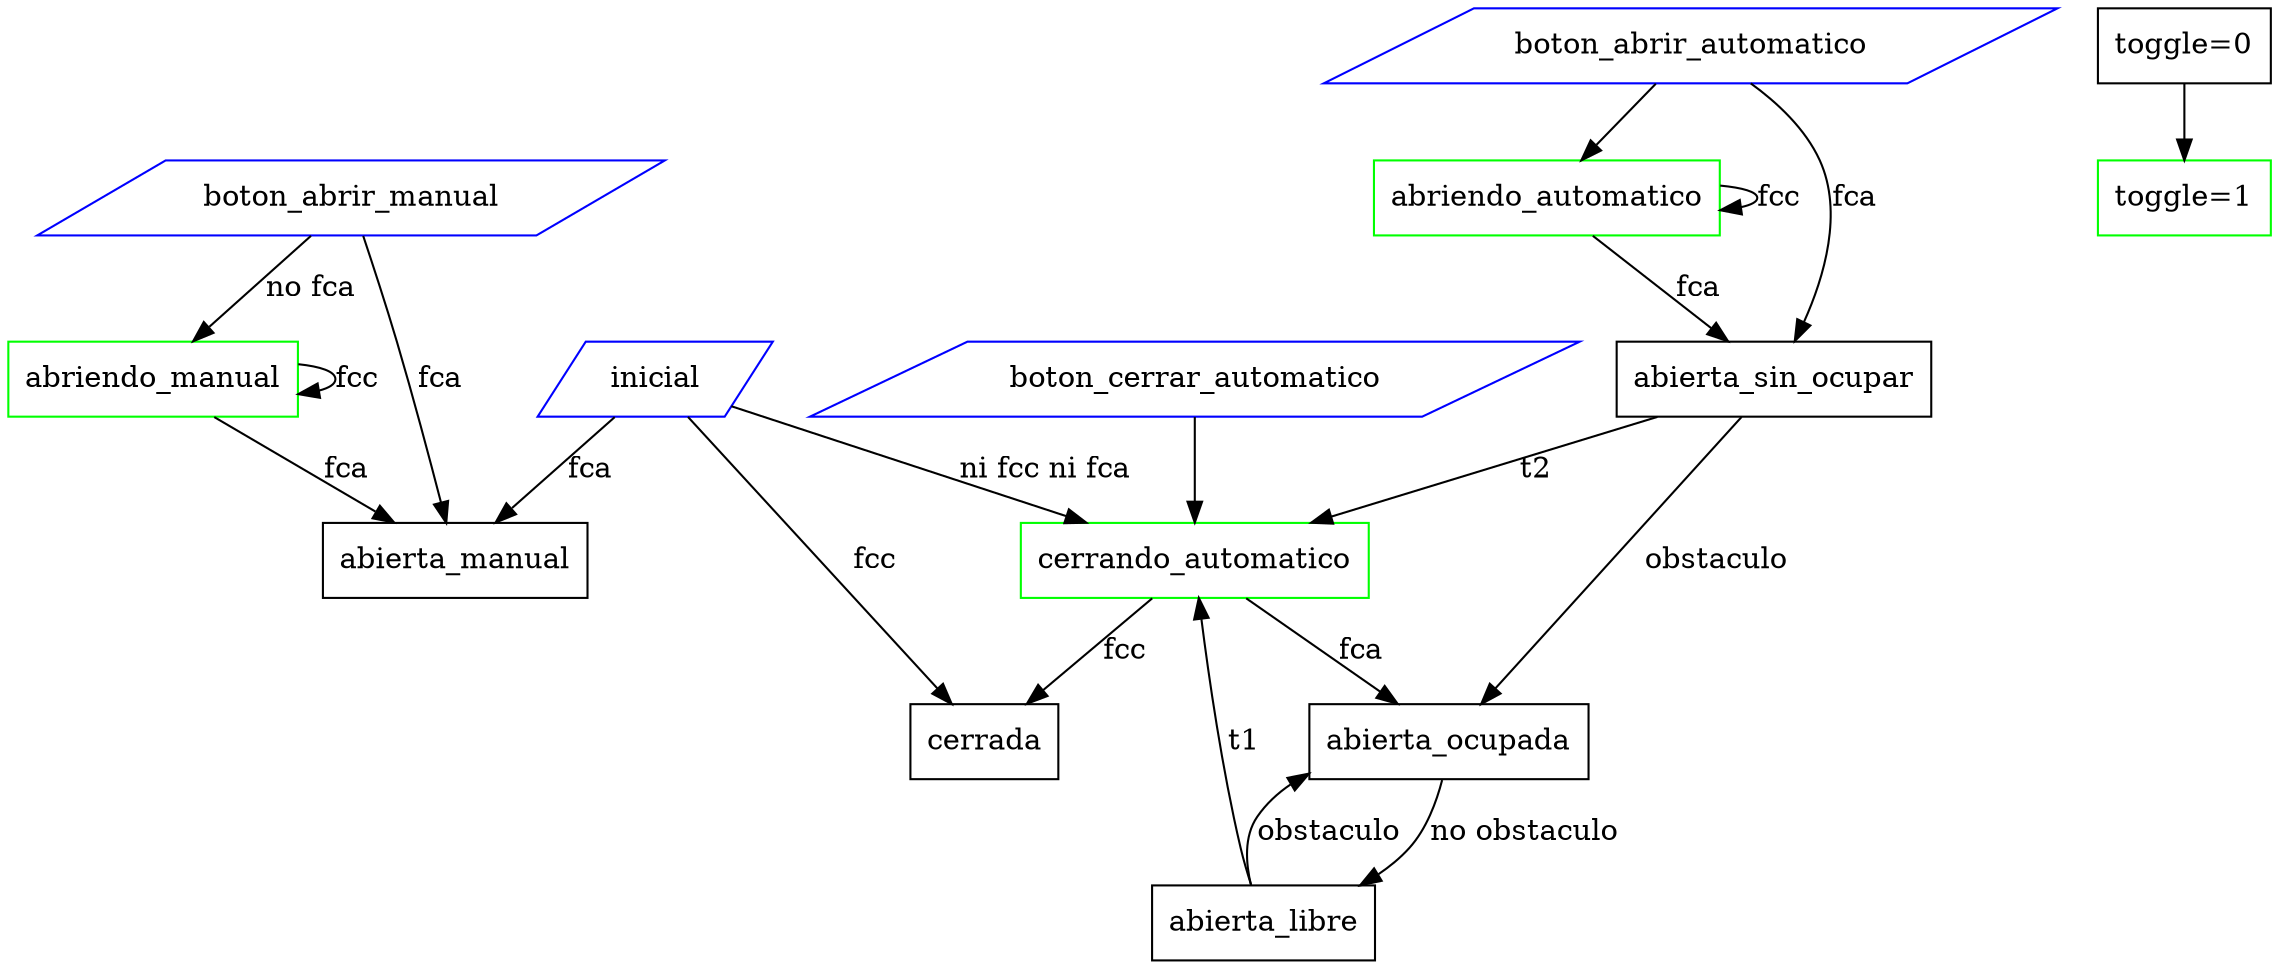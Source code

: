 digraph G {

    { 
        inicial [shape=parallelogram color=blue]
        boton_cerrar_automatico [shape=parallelogram color=blue]
        boton_abrir_automatico [shape=parallelogram color=blue]
        boton_abrir_manual [shape=parallelogram color=blue]
        abriendo_automatico [shape=box color=green]
        abriendo_manual [shape=box color=green]
        abierta_manual [shape=box color=black]
        abierta_libre [shape=box color=black]
        abierta_ocupada [shape=box color=black]
        abierta_sin_ocupar [shape=box color=black]
        cerrando_automatico [shape=box color=green]
        cerrada [shape=box color=black]
        "toggle=1" [shape=box color=green]
        "toggle=0" [shape=box color=black]
    }

    boton_cerrar_automatico -> cerrando_automatico
    boton_abrir_automatico -> abriendo_automatico
    boton_abrir_automatico -> abierta_sin_ocupar [label="fca"]
    boton_abrir_manual -> abriendo_manual [label="no fca"]
    abriendo_manual -> abriendo_manual [label="fcc"]
    boton_abrir_manual -> abierta_manual [label="fca"]

    inicial -> cerrada [label="fcc"]
    inicial -> abierta_manual [label="fca"]
    inicial -> cerrando_automatico [label="ni fcc ni fca"]
    abriendo_automatico -> abierta_sin_ocupar [label="fca"]
    abriendo_automatico -> abriendo_automatico [label="fcc"]
    abierta_sin_ocupar -> abierta_ocupada [label="obstaculo"]
    abierta_sin_ocupar -> cerrando_automatico [label="t2"]
    abierta_ocupada -> abierta_libre [label="no obstaculo"]
    abierta_libre -> abierta_ocupada [label="obstaculo"]
    abierta_libre -> cerrando_automatico [label="t1"]
    cerrando_automatico -> cerrada [label="fcc"]
    cerrando_automatico -> abierta_ocupada [label="fca"]
    abriendo_manual -> abierta_manual [label="fca"]

	"toggle=0" -> "toggle=1"
}

